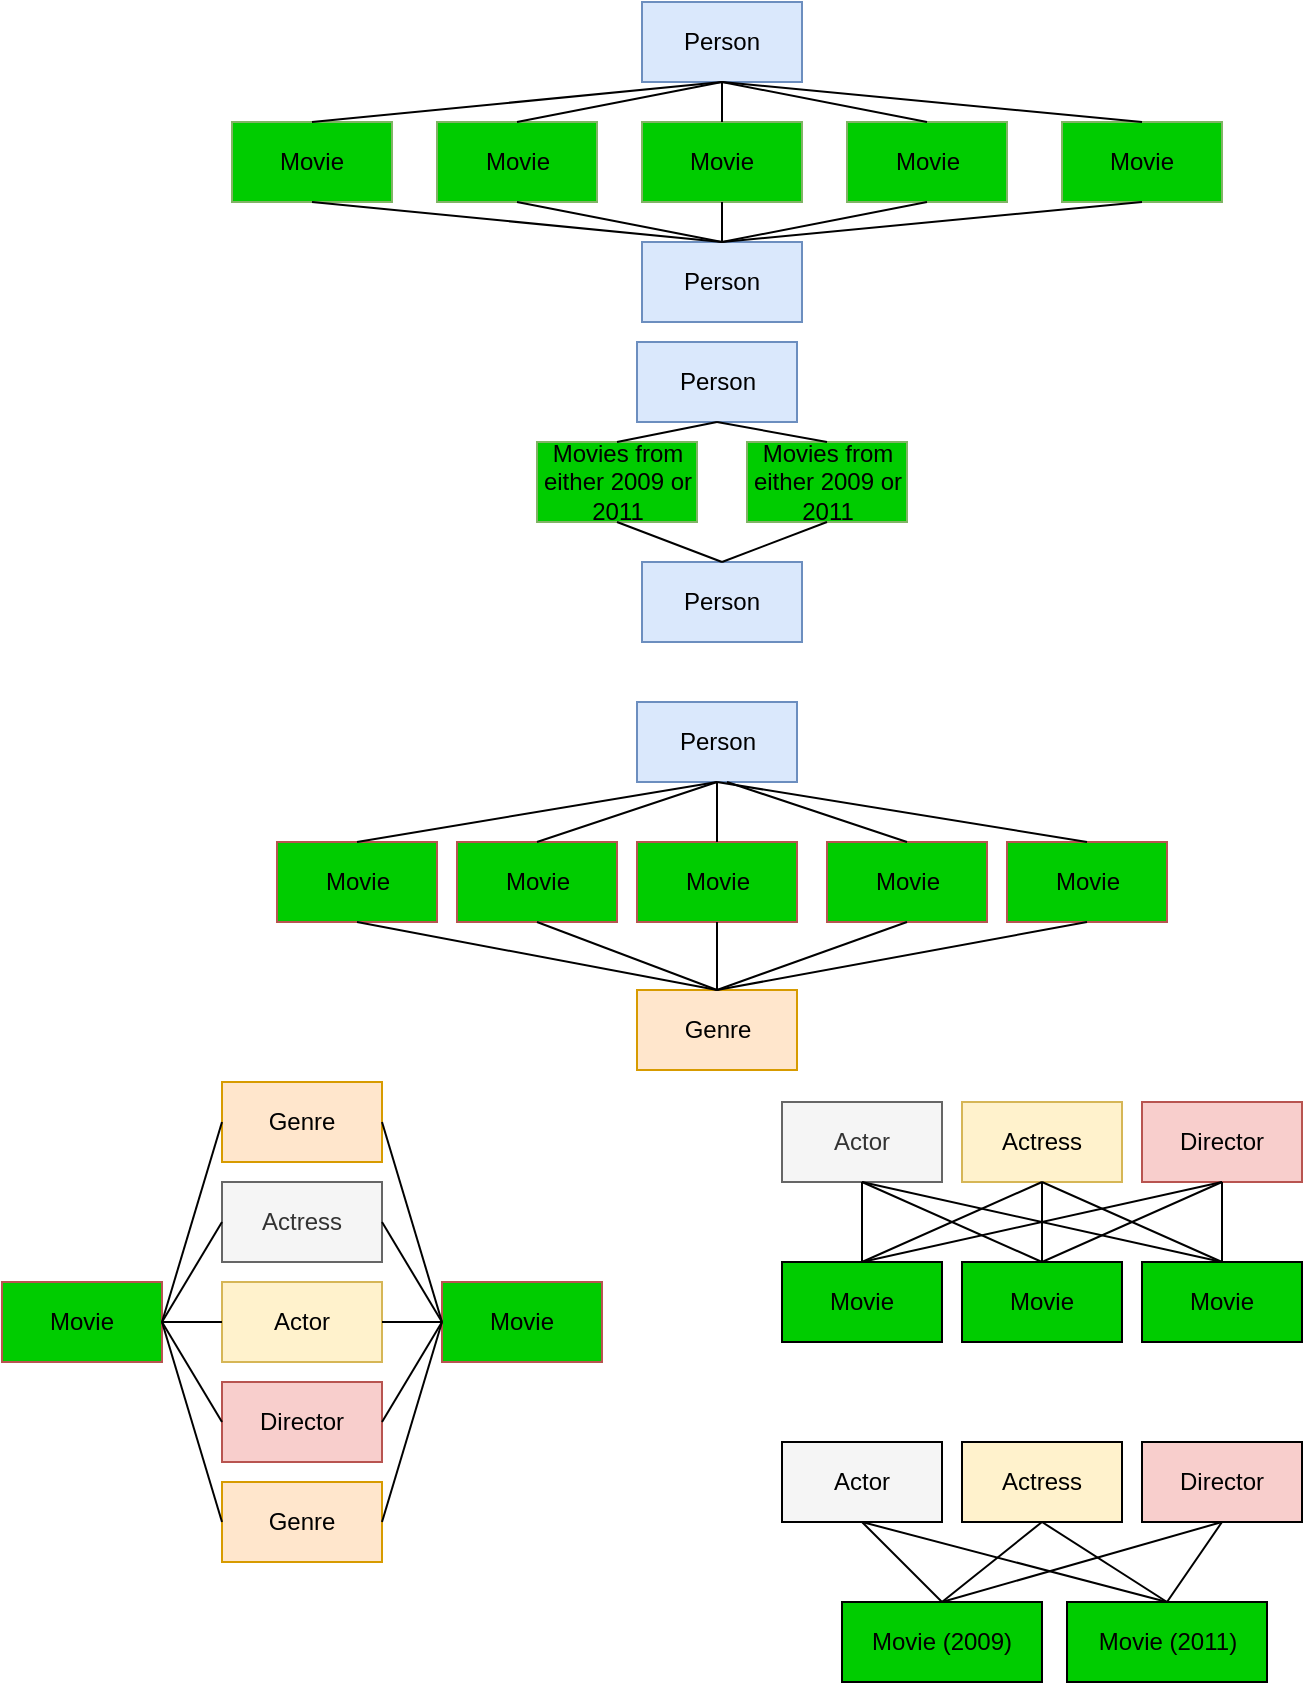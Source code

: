 <mxfile version="10.9.6" type="device"><diagram id="JEVwP3CwvgrfN8LWVRRA" name="Page-1"><mxGraphModel dx="1106" dy="862" grid="1" gridSize="10" guides="1" tooltips="1" connect="1" arrows="1" fold="1" page="1" pageScale="1" pageWidth="827" pageHeight="1169" math="0" shadow="0"><root><mxCell id="0"/><mxCell id="1" parent="0"/><mxCell id="YogZPpHndBT_Mr4LOFjp-1" value="Person" style="rounded=0;whiteSpace=wrap;html=1;fillColor=#dae8fc;strokeColor=#6c8ebf;" vertex="1" parent="1"><mxGeometry x="340" y="170" width="80" height="40" as="geometry"/></mxCell><mxCell id="YogZPpHndBT_Mr4LOFjp-2" value="Movie" style="rounded=0;whiteSpace=wrap;html=1;fillColor=#00CC00;strokeColor=#82b366;" vertex="1" parent="1"><mxGeometry x="340" y="110" width="80" height="40" as="geometry"/></mxCell><mxCell id="YogZPpHndBT_Mr4LOFjp-6" value="Person" style="rounded=0;whiteSpace=wrap;html=1;fillColor=#dae8fc;strokeColor=#6c8ebf;" vertex="1" parent="1"><mxGeometry x="337.5" y="220" width="80" height="40" as="geometry"/></mxCell><mxCell id="YogZPpHndBT_Mr4LOFjp-7" value="Person" style="rounded=0;whiteSpace=wrap;html=1;fillColor=#dae8fc;strokeColor=#6c8ebf;" vertex="1" parent="1"><mxGeometry x="340" y="330" width="80" height="40" as="geometry"/></mxCell><mxCell id="YogZPpHndBT_Mr4LOFjp-8" value="Movies from either 2009 or 2011" style="rounded=0;whiteSpace=wrap;html=1;fillColor=#00CC00;strokeColor=#82b366;" vertex="1" parent="1"><mxGeometry x="392.5" y="270" width="80" height="40" as="geometry"/></mxCell><mxCell id="YogZPpHndBT_Mr4LOFjp-11" value="Person" style="rounded=0;whiteSpace=wrap;html=1;fillColor=#dae8fc;strokeColor=#6c8ebf;" vertex="1" parent="1"><mxGeometry x="337.5" y="400" width="80" height="40" as="geometry"/></mxCell><mxCell id="YogZPpHndBT_Mr4LOFjp-12" value="Movie" style="rounded=0;whiteSpace=wrap;html=1;fillColor=#00CC00;strokeColor=#b85450;" vertex="1" parent="1"><mxGeometry x="247.5" y="470" width="80" height="40" as="geometry"/></mxCell><mxCell id="YogZPpHndBT_Mr4LOFjp-13" value="Movie" style="rounded=0;whiteSpace=wrap;html=1;fillColor=#00CC00;strokeColor=#b85450;" vertex="1" parent="1"><mxGeometry x="157.5" y="470" width="80" height="40" as="geometry"/></mxCell><mxCell id="YogZPpHndBT_Mr4LOFjp-14" value="Movie" style="rounded=0;whiteSpace=wrap;html=1;fillColor=#00CC00;strokeColor=#b85450;" vertex="1" parent="1"><mxGeometry x="337.5" y="470" width="80" height="40" as="geometry"/></mxCell><mxCell id="YogZPpHndBT_Mr4LOFjp-15" value="Movie" style="rounded=0;whiteSpace=wrap;html=1;fillColor=#00CC00;strokeColor=#b85450;" vertex="1" parent="1"><mxGeometry x="432.5" y="470" width="80" height="40" as="geometry"/></mxCell><mxCell id="YogZPpHndBT_Mr4LOFjp-16" value="Movie" style="rounded=0;whiteSpace=wrap;html=1;fillColor=#00CC00;strokeColor=#b85450;" vertex="1" parent="1"><mxGeometry x="522.5" y="470" width="80" height="40" as="geometry"/></mxCell><mxCell id="YogZPpHndBT_Mr4LOFjp-17" value="Genre" style="rounded=0;whiteSpace=wrap;html=1;fillColor=#ffe6cc;strokeColor=#d79b00;" vertex="1" parent="1"><mxGeometry x="337.5" y="544" width="80" height="40" as="geometry"/></mxCell><mxCell id="YogZPpHndBT_Mr4LOFjp-28" value="Person" style="rounded=0;whiteSpace=wrap;html=1;fillColor=#dae8fc;strokeColor=#6c8ebf;" vertex="1" parent="1"><mxGeometry x="340" y="50" width="80" height="40" as="geometry"/></mxCell><mxCell id="YogZPpHndBT_Mr4LOFjp-34" value="Movie" style="rounded=0;whiteSpace=wrap;html=1;fillColor=#00CC00;strokeColor=#b85450;" vertex="1" parent="1"><mxGeometry x="20" y="690" width="80" height="40" as="geometry"/></mxCell><mxCell id="YogZPpHndBT_Mr4LOFjp-35" value="Genre" style="rounded=0;whiteSpace=wrap;html=1;fillColor=#ffe6cc;strokeColor=#d79b00;" vertex="1" parent="1"><mxGeometry x="130" y="590" width="80" height="40" as="geometry"/></mxCell><mxCell id="YogZPpHndBT_Mr4LOFjp-36" value="Actress" style="rounded=0;whiteSpace=wrap;html=1;fillColor=#f5f5f5;strokeColor=#666666;fontColor=#333333;" vertex="1" parent="1"><mxGeometry x="130" y="640" width="80" height="40" as="geometry"/></mxCell><mxCell id="YogZPpHndBT_Mr4LOFjp-37" value="Actor" style="rounded=0;whiteSpace=wrap;html=1;fillColor=#fff2cc;strokeColor=#d6b656;" vertex="1" parent="1"><mxGeometry x="130" y="690" width="80" height="40" as="geometry"/></mxCell><mxCell id="YogZPpHndBT_Mr4LOFjp-38" value="Director" style="rounded=0;whiteSpace=wrap;html=1;fillColor=#f8cecc;strokeColor=#b85450;" vertex="1" parent="1"><mxGeometry x="130" y="740" width="80" height="40" as="geometry"/></mxCell><mxCell id="YogZPpHndBT_Mr4LOFjp-39" value="Genre" style="rounded=0;whiteSpace=wrap;html=1;fillColor=#ffe6cc;strokeColor=#d79b00;" vertex="1" parent="1"><mxGeometry x="130" y="790" width="80" height="40" as="geometry"/></mxCell><mxCell id="YogZPpHndBT_Mr4LOFjp-40" value="Movie" style="rounded=0;whiteSpace=wrap;html=1;fillColor=#00CC00;strokeColor=#b85450;" vertex="1" parent="1"><mxGeometry x="240" y="690" width="80" height="40" as="geometry"/></mxCell><mxCell id="YogZPpHndBT_Mr4LOFjp-47" value="" style="endArrow=none;html=1;entryX=0.5;entryY=1;entryDx=0;entryDy=0;exitX=0.5;exitY=0;exitDx=0;exitDy=0;" edge="1" parent="1" source="YogZPpHndBT_Mr4LOFjp-2" target="YogZPpHndBT_Mr4LOFjp-28"><mxGeometry width="50" height="50" relative="1" as="geometry"><mxPoint x="180" y="330" as="sourcePoint"/><mxPoint x="230" y="280" as="targetPoint"/></mxGeometry></mxCell><mxCell id="YogZPpHndBT_Mr4LOFjp-53" value="" style="endArrow=none;html=1;exitX=0.5;exitY=0;exitDx=0;exitDy=0;entryX=0.5;entryY=1;entryDx=0;entryDy=0;" edge="1" parent="1" source="YogZPpHndBT_Mr4LOFjp-8" target="YogZPpHndBT_Mr4LOFjp-6"><mxGeometry width="50" height="50" relative="1" as="geometry"><mxPoint x="175" y="350" as="sourcePoint"/><mxPoint x="225" y="300" as="targetPoint"/></mxGeometry></mxCell><mxCell id="YogZPpHndBT_Mr4LOFjp-55" value="" style="endArrow=none;html=1;entryX=0.5;entryY=1;entryDx=0;entryDy=0;exitX=0.5;exitY=0;exitDx=0;exitDy=0;" edge="1" parent="1" source="YogZPpHndBT_Mr4LOFjp-13" target="YogZPpHndBT_Mr4LOFjp-11"><mxGeometry width="50" height="50" relative="1" as="geometry"><mxPoint x="17.5" y="690" as="sourcePoint"/><mxPoint x="67.5" y="640" as="targetPoint"/></mxGeometry></mxCell><mxCell id="YogZPpHndBT_Mr4LOFjp-56" value="" style="endArrow=none;html=1;entryX=0.5;entryY=1;entryDx=0;entryDy=0;exitX=0.5;exitY=0;exitDx=0;exitDy=0;" edge="1" parent="1" source="YogZPpHndBT_Mr4LOFjp-12" target="YogZPpHndBT_Mr4LOFjp-11"><mxGeometry width="50" height="50" relative="1" as="geometry"><mxPoint x="67.5" y="680" as="sourcePoint"/><mxPoint x="117.5" y="630" as="targetPoint"/></mxGeometry></mxCell><mxCell id="YogZPpHndBT_Mr4LOFjp-57" value="" style="endArrow=none;html=1;entryX=0.5;entryY=1;entryDx=0;entryDy=0;" edge="1" parent="1" source="YogZPpHndBT_Mr4LOFjp-14" target="YogZPpHndBT_Mr4LOFjp-11"><mxGeometry width="50" height="50" relative="1" as="geometry"><mxPoint x="127.5" y="670" as="sourcePoint"/><mxPoint x="177.5" y="620" as="targetPoint"/></mxGeometry></mxCell><mxCell id="YogZPpHndBT_Mr4LOFjp-58" value="" style="endArrow=none;html=1;exitX=0.5;exitY=0;exitDx=0;exitDy=0;" edge="1" parent="1" source="YogZPpHndBT_Mr4LOFjp-15"><mxGeometry width="50" height="50" relative="1" as="geometry"><mxPoint x="157.5" y="670" as="sourcePoint"/><mxPoint x="382.5" y="440" as="targetPoint"/></mxGeometry></mxCell><mxCell id="YogZPpHndBT_Mr4LOFjp-59" value="" style="endArrow=none;html=1;entryX=0.5;entryY=1;entryDx=0;entryDy=0;exitX=0.5;exitY=0;exitDx=0;exitDy=0;" edge="1" parent="1" source="YogZPpHndBT_Mr4LOFjp-16" target="YogZPpHndBT_Mr4LOFjp-11"><mxGeometry width="50" height="50" relative="1" as="geometry"><mxPoint x="87.5" y="690" as="sourcePoint"/><mxPoint x="137.5" y="640" as="targetPoint"/></mxGeometry></mxCell><mxCell id="YogZPpHndBT_Mr4LOFjp-60" value="" style="endArrow=none;html=1;entryX=0.5;entryY=1;entryDx=0;entryDy=0;exitX=0.5;exitY=0;exitDx=0;exitDy=0;" edge="1" parent="1" source="YogZPpHndBT_Mr4LOFjp-17" target="YogZPpHndBT_Mr4LOFjp-13"><mxGeometry width="50" height="50" relative="1" as="geometry"><mxPoint x="107.5" y="730" as="sourcePoint"/><mxPoint x="157.5" y="680" as="targetPoint"/></mxGeometry></mxCell><mxCell id="YogZPpHndBT_Mr4LOFjp-61" value="" style="endArrow=none;html=1;entryX=0.5;entryY=1;entryDx=0;entryDy=0;exitX=0.5;exitY=0;exitDx=0;exitDy=0;" edge="1" parent="1" source="YogZPpHndBT_Mr4LOFjp-17" target="YogZPpHndBT_Mr4LOFjp-12"><mxGeometry width="50" height="50" relative="1" as="geometry"><mxPoint x="117.5" y="690" as="sourcePoint"/><mxPoint x="167.5" y="640" as="targetPoint"/></mxGeometry></mxCell><mxCell id="YogZPpHndBT_Mr4LOFjp-62" value="" style="endArrow=none;html=1;entryX=0.5;entryY=1;entryDx=0;entryDy=0;exitX=0.5;exitY=0;exitDx=0;exitDy=0;" edge="1" parent="1" source="YogZPpHndBT_Mr4LOFjp-17" target="YogZPpHndBT_Mr4LOFjp-14"><mxGeometry width="50" height="50" relative="1" as="geometry"><mxPoint x="397.5" y="570" as="sourcePoint"/><mxPoint x="437.5" y="530" as="targetPoint"/></mxGeometry></mxCell><mxCell id="YogZPpHndBT_Mr4LOFjp-63" value="" style="endArrow=none;html=1;exitX=0.5;exitY=1;exitDx=0;exitDy=0;entryX=0.5;entryY=0;entryDx=0;entryDy=0;" edge="1" parent="1" source="YogZPpHndBT_Mr4LOFjp-15" target="YogZPpHndBT_Mr4LOFjp-17"><mxGeometry width="50" height="50" relative="1" as="geometry"><mxPoint x="157.5" y="670" as="sourcePoint"/><mxPoint x="207.5" y="620" as="targetPoint"/></mxGeometry></mxCell><mxCell id="YogZPpHndBT_Mr4LOFjp-64" value="" style="endArrow=none;html=1;entryX=0.5;entryY=1;entryDx=0;entryDy=0;exitX=0.5;exitY=0;exitDx=0;exitDy=0;" edge="1" parent="1" source="YogZPpHndBT_Mr4LOFjp-17" target="YogZPpHndBT_Mr4LOFjp-16"><mxGeometry width="50" height="50" relative="1" as="geometry"><mxPoint x="397.5" y="570" as="sourcePoint"/><mxPoint x="177.5" y="650" as="targetPoint"/></mxGeometry></mxCell><mxCell id="YogZPpHndBT_Mr4LOFjp-68" value="" style="endArrow=none;html=1;entryX=0;entryY=0.5;entryDx=0;entryDy=0;exitX=1;exitY=0.5;exitDx=0;exitDy=0;" edge="1" parent="1" source="YogZPpHndBT_Mr4LOFjp-34" target="YogZPpHndBT_Mr4LOFjp-38"><mxGeometry width="50" height="50" relative="1" as="geometry"><mxPoint x="70" y="890" as="sourcePoint"/><mxPoint x="120" y="840" as="targetPoint"/></mxGeometry></mxCell><mxCell id="YogZPpHndBT_Mr4LOFjp-69" value="" style="endArrow=none;html=1;entryX=0;entryY=0.5;entryDx=0;entryDy=0;exitX=1;exitY=0.5;exitDx=0;exitDy=0;" edge="1" parent="1" source="YogZPpHndBT_Mr4LOFjp-34" target="YogZPpHndBT_Mr4LOFjp-39"><mxGeometry width="50" height="50" relative="1" as="geometry"><mxPoint x="30" y="930" as="sourcePoint"/><mxPoint x="80" y="880" as="targetPoint"/></mxGeometry></mxCell><mxCell id="YogZPpHndBT_Mr4LOFjp-70" value="" style="endArrow=none;html=1;exitX=1;exitY=0.5;exitDx=0;exitDy=0;entryX=0;entryY=0.5;entryDx=0;entryDy=0;" edge="1" parent="1" source="YogZPpHndBT_Mr4LOFjp-35" target="YogZPpHndBT_Mr4LOFjp-40"><mxGeometry width="50" height="50" relative="1" as="geometry"><mxPoint x="350" y="620" as="sourcePoint"/><mxPoint x="400" y="570" as="targetPoint"/></mxGeometry></mxCell><mxCell id="YogZPpHndBT_Mr4LOFjp-71" value="" style="endArrow=none;html=1;exitX=1;exitY=0.5;exitDx=0;exitDy=0;entryX=0;entryY=0.5;entryDx=0;entryDy=0;" edge="1" parent="1" source="YogZPpHndBT_Mr4LOFjp-36" target="YogZPpHndBT_Mr4LOFjp-40"><mxGeometry width="50" height="50" relative="1" as="geometry"><mxPoint x="300" y="860" as="sourcePoint"/><mxPoint x="350" y="810" as="targetPoint"/></mxGeometry></mxCell><mxCell id="YogZPpHndBT_Mr4LOFjp-72" value="" style="endArrow=none;html=1;exitX=1;exitY=0.5;exitDx=0;exitDy=0;entryX=0;entryY=0.5;entryDx=0;entryDy=0;" edge="1" parent="1" source="YogZPpHndBT_Mr4LOFjp-37" target="YogZPpHndBT_Mr4LOFjp-40"><mxGeometry width="50" height="50" relative="1" as="geometry"><mxPoint x="350" y="860" as="sourcePoint"/><mxPoint x="400" y="810" as="targetPoint"/></mxGeometry></mxCell><mxCell id="YogZPpHndBT_Mr4LOFjp-73" value="" style="endArrow=none;html=1;exitX=1;exitY=0.5;exitDx=0;exitDy=0;entryX=0;entryY=0.5;entryDx=0;entryDy=0;" edge="1" parent="1" source="YogZPpHndBT_Mr4LOFjp-38" target="YogZPpHndBT_Mr4LOFjp-40"><mxGeometry width="50" height="50" relative="1" as="geometry"><mxPoint x="290" y="850" as="sourcePoint"/><mxPoint x="340" y="800" as="targetPoint"/></mxGeometry></mxCell><mxCell id="YogZPpHndBT_Mr4LOFjp-74" value="" style="endArrow=none;html=1;exitX=1;exitY=0.5;exitDx=0;exitDy=0;entryX=0;entryY=0.5;entryDx=0;entryDy=0;" edge="1" parent="1" source="YogZPpHndBT_Mr4LOFjp-39" target="YogZPpHndBT_Mr4LOFjp-40"><mxGeometry width="50" height="50" relative="1" as="geometry"><mxPoint x="270" y="880" as="sourcePoint"/><mxPoint x="320" y="830" as="targetPoint"/></mxGeometry></mxCell><mxCell id="YogZPpHndBT_Mr4LOFjp-75" value="" style="endArrow=none;html=1;exitX=1;exitY=0.5;exitDx=0;exitDy=0;entryX=0;entryY=0.5;entryDx=0;entryDy=0;" edge="1" parent="1" source="YogZPpHndBT_Mr4LOFjp-34" target="YogZPpHndBT_Mr4LOFjp-35"><mxGeometry width="50" height="50" relative="1" as="geometry"><mxPoint x="-10" y="630" as="sourcePoint"/><mxPoint x="40" y="580" as="targetPoint"/></mxGeometry></mxCell><mxCell id="YogZPpHndBT_Mr4LOFjp-76" value="" style="endArrow=none;html=1;exitX=1;exitY=0.5;exitDx=0;exitDy=0;entryX=0;entryY=0.5;entryDx=0;entryDy=0;" edge="1" parent="1" source="YogZPpHndBT_Mr4LOFjp-34" target="YogZPpHndBT_Mr4LOFjp-36"><mxGeometry width="50" height="50" relative="1" as="geometry"><mxPoint x="-100" y="660" as="sourcePoint"/><mxPoint x="-50" y="610" as="targetPoint"/></mxGeometry></mxCell><mxCell id="YogZPpHndBT_Mr4LOFjp-77" value="" style="endArrow=none;html=1;entryX=0;entryY=0.5;entryDx=0;entryDy=0;exitX=1;exitY=0.5;exitDx=0;exitDy=0;" edge="1" parent="1" source="YogZPpHndBT_Mr4LOFjp-34" target="YogZPpHndBT_Mr4LOFjp-37"><mxGeometry width="50" height="50" relative="1" as="geometry"><mxPoint x="80" y="710" as="sourcePoint"/><mxPoint x="-80" y="640" as="targetPoint"/></mxGeometry></mxCell><mxCell id="YogZPpHndBT_Mr4LOFjp-78" value="Actor" style="rounded=0;whiteSpace=wrap;html=1;fillColor=#f5f5f5;strokeColor=#666666;fontColor=#333333;" vertex="1" parent="1"><mxGeometry x="410" y="600" width="80" height="40" as="geometry"/></mxCell><mxCell id="YogZPpHndBT_Mr4LOFjp-79" value="Actress" style="rounded=0;whiteSpace=wrap;html=1;fillColor=#fff2cc;strokeColor=#d6b656;" vertex="1" parent="1"><mxGeometry x="500" y="600" width="80" height="40" as="geometry"/></mxCell><mxCell id="YogZPpHndBT_Mr4LOFjp-80" value="Director" style="rounded=0;whiteSpace=wrap;html=1;fillColor=#f8cecc;strokeColor=#b85450;" vertex="1" parent="1"><mxGeometry x="590" y="600" width="80" height="40" as="geometry"/></mxCell><mxCell id="YogZPpHndBT_Mr4LOFjp-81" value="Movie" style="rounded=0;whiteSpace=wrap;html=1;fillColor=#00CC00;" vertex="1" parent="1"><mxGeometry x="410" y="680" width="80" height="40" as="geometry"/></mxCell><mxCell id="YogZPpHndBT_Mr4LOFjp-82" value="Movie" style="rounded=0;whiteSpace=wrap;html=1;gradientColor=none;fillColor=#00CC00;" vertex="1" parent="1"><mxGeometry x="500" y="680" width="80" height="40" as="geometry"/></mxCell><mxCell id="YogZPpHndBT_Mr4LOFjp-83" value="Movie" style="rounded=0;whiteSpace=wrap;html=1;fillColor=#00CC00;" vertex="1" parent="1"><mxGeometry x="590" y="680" width="80" height="40" as="geometry"/></mxCell><mxCell id="YogZPpHndBT_Mr4LOFjp-84" value="" style="endArrow=none;html=1;exitX=0.5;exitY=1;exitDx=0;exitDy=0;entryX=0.5;entryY=0;entryDx=0;entryDy=0;" edge="1" parent="1" source="YogZPpHndBT_Mr4LOFjp-78" target="YogZPpHndBT_Mr4LOFjp-81"><mxGeometry width="50" height="50" relative="1" as="geometry"><mxPoint x="450" y="780" as="sourcePoint"/><mxPoint x="500" y="730" as="targetPoint"/></mxGeometry></mxCell><mxCell id="YogZPpHndBT_Mr4LOFjp-85" value="" style="endArrow=none;html=1;exitX=0.5;exitY=1;exitDx=0;exitDy=0;entryX=0.5;entryY=0;entryDx=0;entryDy=0;" edge="1" parent="1" source="YogZPpHndBT_Mr4LOFjp-78" target="YogZPpHndBT_Mr4LOFjp-82"><mxGeometry width="50" height="50" relative="1" as="geometry"><mxPoint x="500" y="860" as="sourcePoint"/><mxPoint x="550" y="810" as="targetPoint"/></mxGeometry></mxCell><mxCell id="YogZPpHndBT_Mr4LOFjp-86" value="" style="endArrow=none;html=1;exitX=0.5;exitY=1;exitDx=0;exitDy=0;entryX=0.5;entryY=0;entryDx=0;entryDy=0;" edge="1" parent="1" source="YogZPpHndBT_Mr4LOFjp-78" target="YogZPpHndBT_Mr4LOFjp-83"><mxGeometry width="50" height="50" relative="1" as="geometry"><mxPoint x="480" y="820" as="sourcePoint"/><mxPoint x="530" y="770" as="targetPoint"/></mxGeometry></mxCell><mxCell id="YogZPpHndBT_Mr4LOFjp-87" value="" style="endArrow=none;html=1;exitX=0.5;exitY=1;exitDx=0;exitDy=0;entryX=0.5;entryY=0;entryDx=0;entryDy=0;" edge="1" parent="1" source="YogZPpHndBT_Mr4LOFjp-79" target="YogZPpHndBT_Mr4LOFjp-82"><mxGeometry width="50" height="50" relative="1" as="geometry"><mxPoint x="480" y="820" as="sourcePoint"/><mxPoint x="530" y="770" as="targetPoint"/></mxGeometry></mxCell><mxCell id="YogZPpHndBT_Mr4LOFjp-88" value="" style="endArrow=none;html=1;exitX=0.5;exitY=1;exitDx=0;exitDy=0;entryX=0.5;entryY=0;entryDx=0;entryDy=0;" edge="1" parent="1" source="YogZPpHndBT_Mr4LOFjp-79" target="YogZPpHndBT_Mr4LOFjp-81"><mxGeometry width="50" height="50" relative="1" as="geometry"><mxPoint x="450" y="820" as="sourcePoint"/><mxPoint x="500" y="770" as="targetPoint"/></mxGeometry></mxCell><mxCell id="YogZPpHndBT_Mr4LOFjp-89" value="" style="endArrow=none;html=1;exitX=0.5;exitY=1;exitDx=0;exitDy=0;entryX=0.5;entryY=0;entryDx=0;entryDy=0;" edge="1" parent="1" source="YogZPpHndBT_Mr4LOFjp-79" target="YogZPpHndBT_Mr4LOFjp-83"><mxGeometry width="50" height="50" relative="1" as="geometry"><mxPoint x="510" y="800" as="sourcePoint"/><mxPoint x="560" y="750" as="targetPoint"/></mxGeometry></mxCell><mxCell id="YogZPpHndBT_Mr4LOFjp-90" value="" style="endArrow=none;html=1;exitX=0.5;exitY=1;exitDx=0;exitDy=0;entryX=0.5;entryY=0;entryDx=0;entryDy=0;" edge="1" parent="1" source="YogZPpHndBT_Mr4LOFjp-80" target="YogZPpHndBT_Mr4LOFjp-81"><mxGeometry width="50" height="50" relative="1" as="geometry"><mxPoint x="550" y="840" as="sourcePoint"/><mxPoint x="600" y="790" as="targetPoint"/></mxGeometry></mxCell><mxCell id="YogZPpHndBT_Mr4LOFjp-91" value="" style="endArrow=none;html=1;entryX=0.5;entryY=1;entryDx=0;entryDy=0;exitX=0.5;exitY=0;exitDx=0;exitDy=0;" edge="1" parent="1" source="YogZPpHndBT_Mr4LOFjp-82" target="YogZPpHndBT_Mr4LOFjp-80"><mxGeometry width="50" height="50" relative="1" as="geometry"><mxPoint x="590" y="820" as="sourcePoint"/><mxPoint x="640" y="770" as="targetPoint"/></mxGeometry></mxCell><mxCell id="YogZPpHndBT_Mr4LOFjp-92" value="" style="endArrow=none;html=1;" edge="1" parent="1" source="YogZPpHndBT_Mr4LOFjp-83"><mxGeometry width="50" height="50" relative="1" as="geometry"><mxPoint x="720" y="850" as="sourcePoint"/><mxPoint x="630" y="640" as="targetPoint"/></mxGeometry></mxCell><mxCell id="YogZPpHndBT_Mr4LOFjp-93" value="Actor" style="rounded=0;whiteSpace=wrap;html=1;fillColor=#F5F5F5;" vertex="1" parent="1"><mxGeometry x="410" y="770" width="80" height="40" as="geometry"/></mxCell><mxCell id="YogZPpHndBT_Mr4LOFjp-94" value="Actress" style="rounded=0;whiteSpace=wrap;html=1;fillColor=#FFF2CC;" vertex="1" parent="1"><mxGeometry x="500" y="770" width="80" height="40" as="geometry"/></mxCell><mxCell id="YogZPpHndBT_Mr4LOFjp-95" value="Director" style="rounded=0;whiteSpace=wrap;html=1;fillColor=#F8CECC;" vertex="1" parent="1"><mxGeometry x="590" y="770" width="80" height="40" as="geometry"/></mxCell><mxCell id="YogZPpHndBT_Mr4LOFjp-96" value="Movie (2009)" style="rounded=0;whiteSpace=wrap;html=1;fillColor=#00CC00;" vertex="1" parent="1"><mxGeometry x="440" y="850" width="100" height="40" as="geometry"/></mxCell><mxCell id="YogZPpHndBT_Mr4LOFjp-97" value="Movie (2011)" style="rounded=0;whiteSpace=wrap;html=1;fillColor=#00CC00;" vertex="1" parent="1"><mxGeometry x="552.5" y="850" width="100" height="40" as="geometry"/></mxCell><mxCell id="YogZPpHndBT_Mr4LOFjp-99" value="" style="endArrow=none;html=1;exitX=0.5;exitY=1;exitDx=0;exitDy=0;entryX=0.5;entryY=0;entryDx=0;entryDy=0;" edge="1" parent="1" source="YogZPpHndBT_Mr4LOFjp-93" target="YogZPpHndBT_Mr4LOFjp-96"><mxGeometry width="50" height="50" relative="1" as="geometry"><mxPoint x="450" y="950" as="sourcePoint"/><mxPoint x="500" y="900" as="targetPoint"/></mxGeometry></mxCell><mxCell id="YogZPpHndBT_Mr4LOFjp-100" value="" style="endArrow=none;html=1;exitX=0.5;exitY=1;exitDx=0;exitDy=0;entryX=0.5;entryY=0;entryDx=0;entryDy=0;" edge="1" parent="1" source="YogZPpHndBT_Mr4LOFjp-93" target="YogZPpHndBT_Mr4LOFjp-97"><mxGeometry width="50" height="50" relative="1" as="geometry"><mxPoint x="500" y="1030" as="sourcePoint"/><mxPoint x="550" y="980" as="targetPoint"/></mxGeometry></mxCell><mxCell id="YogZPpHndBT_Mr4LOFjp-102" value="" style="endArrow=none;html=1;exitX=0.5;exitY=1;exitDx=0;exitDy=0;entryX=0.5;entryY=0;entryDx=0;entryDy=0;" edge="1" parent="1" source="YogZPpHndBT_Mr4LOFjp-94" target="YogZPpHndBT_Mr4LOFjp-97"><mxGeometry width="50" height="50" relative="1" as="geometry"><mxPoint x="480" y="990" as="sourcePoint"/><mxPoint x="530" y="940" as="targetPoint"/></mxGeometry></mxCell><mxCell id="YogZPpHndBT_Mr4LOFjp-103" value="" style="endArrow=none;html=1;exitX=0.5;exitY=1;exitDx=0;exitDy=0;entryX=0.5;entryY=0;entryDx=0;entryDy=0;" edge="1" parent="1" source="YogZPpHndBT_Mr4LOFjp-94" target="YogZPpHndBT_Mr4LOFjp-96"><mxGeometry width="50" height="50" relative="1" as="geometry"><mxPoint x="450" y="990" as="sourcePoint"/><mxPoint x="500" y="940" as="targetPoint"/></mxGeometry></mxCell><mxCell id="YogZPpHndBT_Mr4LOFjp-105" value="" style="endArrow=none;html=1;exitX=0.5;exitY=1;exitDx=0;exitDy=0;entryX=0.5;entryY=0;entryDx=0;entryDy=0;" edge="1" parent="1" source="YogZPpHndBT_Mr4LOFjp-95" target="YogZPpHndBT_Mr4LOFjp-96"><mxGeometry width="50" height="50" relative="1" as="geometry"><mxPoint x="550" y="1010" as="sourcePoint"/><mxPoint x="600" y="960" as="targetPoint"/></mxGeometry></mxCell><mxCell id="YogZPpHndBT_Mr4LOFjp-106" value="" style="endArrow=none;html=1;entryX=0.5;entryY=1;entryDx=0;entryDy=0;exitX=0.5;exitY=0;exitDx=0;exitDy=0;" edge="1" parent="1" source="YogZPpHndBT_Mr4LOFjp-97" target="YogZPpHndBT_Mr4LOFjp-95"><mxGeometry width="50" height="50" relative="1" as="geometry"><mxPoint x="590" y="990" as="sourcePoint"/><mxPoint x="640" y="940" as="targetPoint"/></mxGeometry></mxCell><mxCell id="YogZPpHndBT_Mr4LOFjp-110" value="Movie" style="rounded=0;whiteSpace=wrap;html=1;fillColor=#00CC00;strokeColor=#82b366;" vertex="1" parent="1"><mxGeometry x="237.5" y="110" width="80" height="40" as="geometry"/></mxCell><mxCell id="YogZPpHndBT_Mr4LOFjp-111" value="Movie" style="rounded=0;whiteSpace=wrap;html=1;fillColor=#00CC00;strokeColor=#82b366;" vertex="1" parent="1"><mxGeometry x="442.5" y="110" width="80" height="40" as="geometry"/></mxCell><mxCell id="YogZPpHndBT_Mr4LOFjp-112" value="Movie" style="rounded=0;whiteSpace=wrap;html=1;fillColor=#00CC00;strokeColor=#82b366;" vertex="1" parent="1"><mxGeometry x="550" y="110" width="80" height="40" as="geometry"/></mxCell><mxCell id="YogZPpHndBT_Mr4LOFjp-113" value="Movie" style="rounded=0;whiteSpace=wrap;html=1;fillColor=#00CC00;strokeColor=#82b366;" vertex="1" parent="1"><mxGeometry x="135" y="110" width="80" height="40" as="geometry"/></mxCell><mxCell id="YogZPpHndBT_Mr4LOFjp-114" value="" style="endArrow=none;html=1;entryX=0.5;entryY=1;entryDx=0;entryDy=0;exitX=0.5;exitY=0;exitDx=0;exitDy=0;" edge="1" parent="1" source="YogZPpHndBT_Mr4LOFjp-1" target="YogZPpHndBT_Mr4LOFjp-2"><mxGeometry width="50" height="50" relative="1" as="geometry"><mxPoint x="270" y="240" as="sourcePoint"/><mxPoint x="320" y="190" as="targetPoint"/></mxGeometry></mxCell><mxCell id="YogZPpHndBT_Mr4LOFjp-115" value="" style="endArrow=none;html=1;entryX=0.5;entryY=1;entryDx=0;entryDy=0;exitX=0.5;exitY=0;exitDx=0;exitDy=0;" edge="1" parent="1" source="YogZPpHndBT_Mr4LOFjp-1" target="YogZPpHndBT_Mr4LOFjp-113"><mxGeometry width="50" height="50" relative="1" as="geometry"><mxPoint x="170" y="270" as="sourcePoint"/><mxPoint x="220" y="220" as="targetPoint"/></mxGeometry></mxCell><mxCell id="YogZPpHndBT_Mr4LOFjp-116" value="" style="endArrow=none;html=1;entryX=0.5;entryY=1;entryDx=0;entryDy=0;" edge="1" parent="1" target="YogZPpHndBT_Mr4LOFjp-110"><mxGeometry width="50" height="50" relative="1" as="geometry"><mxPoint x="380" y="170" as="sourcePoint"/><mxPoint x="240" y="260" as="targetPoint"/></mxGeometry></mxCell><mxCell id="YogZPpHndBT_Mr4LOFjp-117" value="" style="endArrow=none;html=1;entryX=0.5;entryY=1;entryDx=0;entryDy=0;exitX=0.5;exitY=0;exitDx=0;exitDy=0;" edge="1" parent="1" source="YogZPpHndBT_Mr4LOFjp-1" target="YogZPpHndBT_Mr4LOFjp-111"><mxGeometry width="50" height="50" relative="1" as="geometry"><mxPoint x="620" y="260" as="sourcePoint"/><mxPoint x="670" y="210" as="targetPoint"/></mxGeometry></mxCell><mxCell id="YogZPpHndBT_Mr4LOFjp-118" value="" style="endArrow=none;html=1;entryX=0.5;entryY=1;entryDx=0;entryDy=0;" edge="1" parent="1" target="YogZPpHndBT_Mr4LOFjp-112"><mxGeometry width="50" height="50" relative="1" as="geometry"><mxPoint x="380" y="170" as="sourcePoint"/><mxPoint x="650" y="220" as="targetPoint"/></mxGeometry></mxCell><mxCell id="YogZPpHndBT_Mr4LOFjp-119" value="" style="endArrow=none;html=1;entryX=0.5;entryY=1;entryDx=0;entryDy=0;exitX=0.5;exitY=0;exitDx=0;exitDy=0;" edge="1" parent="1" source="YogZPpHndBT_Mr4LOFjp-113" target="YogZPpHndBT_Mr4LOFjp-28"><mxGeometry width="50" height="50" relative="1" as="geometry"><mxPoint x="150" y="280" as="sourcePoint"/><mxPoint x="200" y="230" as="targetPoint"/></mxGeometry></mxCell><mxCell id="YogZPpHndBT_Mr4LOFjp-120" value="" style="endArrow=none;html=1;entryX=0.5;entryY=1;entryDx=0;entryDy=0;exitX=0.5;exitY=0;exitDx=0;exitDy=0;" edge="1" parent="1" source="YogZPpHndBT_Mr4LOFjp-110" target="YogZPpHndBT_Mr4LOFjp-28"><mxGeometry width="50" height="50" relative="1" as="geometry"><mxPoint x="180" y="260" as="sourcePoint"/><mxPoint x="230" y="210" as="targetPoint"/></mxGeometry></mxCell><mxCell id="YogZPpHndBT_Mr4LOFjp-121" value="" style="endArrow=none;html=1;exitX=0.5;exitY=1;exitDx=0;exitDy=0;entryX=0.5;entryY=0;entryDx=0;entryDy=0;" edge="1" parent="1" source="YogZPpHndBT_Mr4LOFjp-28" target="YogZPpHndBT_Mr4LOFjp-111"><mxGeometry width="50" height="50" relative="1" as="geometry"><mxPoint x="630" y="250" as="sourcePoint"/><mxPoint x="680" y="200" as="targetPoint"/></mxGeometry></mxCell><mxCell id="YogZPpHndBT_Mr4LOFjp-122" value="" style="endArrow=none;html=1;entryX=0.5;entryY=0;entryDx=0;entryDy=0;" edge="1" parent="1" target="YogZPpHndBT_Mr4LOFjp-112"><mxGeometry width="50" height="50" relative="1" as="geometry"><mxPoint x="380" y="90" as="sourcePoint"/><mxPoint x="560" y="240" as="targetPoint"/></mxGeometry></mxCell><mxCell id="YogZPpHndBT_Mr4LOFjp-123" value="Movies from either 2009 or 2011" style="rounded=0;whiteSpace=wrap;html=1;fillColor=#00CC00;strokeColor=#82b366;" vertex="1" parent="1"><mxGeometry x="287.5" y="270" width="80" height="40" as="geometry"/></mxCell><mxCell id="YogZPpHndBT_Mr4LOFjp-125" value="" style="endArrow=none;html=1;entryX=0.5;entryY=1;entryDx=0;entryDy=0;exitX=0.5;exitY=0;exitDx=0;exitDy=0;" edge="1" parent="1" source="YogZPpHndBT_Mr4LOFjp-123" target="YogZPpHndBT_Mr4LOFjp-6"><mxGeometry width="50" height="50" relative="1" as="geometry"><mxPoint x="200" y="340" as="sourcePoint"/><mxPoint x="250" y="290" as="targetPoint"/></mxGeometry></mxCell><mxCell id="YogZPpHndBT_Mr4LOFjp-126" value="" style="endArrow=none;html=1;entryX=0.5;entryY=1;entryDx=0;entryDy=0;exitX=0.5;exitY=0;exitDx=0;exitDy=0;" edge="1" parent="1" source="YogZPpHndBT_Mr4LOFjp-7" target="YogZPpHndBT_Mr4LOFjp-123"><mxGeometry width="50" height="50" relative="1" as="geometry"><mxPoint x="190" y="360" as="sourcePoint"/><mxPoint x="240" y="310" as="targetPoint"/></mxGeometry></mxCell><mxCell id="YogZPpHndBT_Mr4LOFjp-127" value="" style="endArrow=none;html=1;entryX=0.5;entryY=1;entryDx=0;entryDy=0;" edge="1" parent="1" target="YogZPpHndBT_Mr4LOFjp-8"><mxGeometry width="50" height="50" relative="1" as="geometry"><mxPoint x="380" y="330" as="sourcePoint"/><mxPoint x="280" y="330" as="targetPoint"/></mxGeometry></mxCell></root></mxGraphModel></diagram></mxfile>